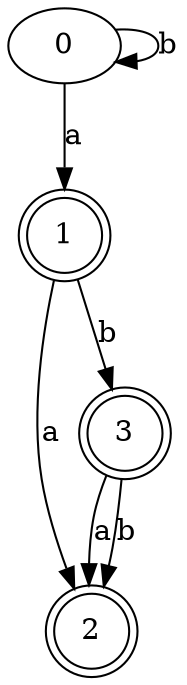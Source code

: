 digraph G {
	0 -> 1 [label="a"];
	0 -> 0 [label="b"];
	1 -> 2 [label="a"];
	1 -> 3 [label="b"];
	1 [shape=doublecircle];
	2 [shape=doublecircle];
	3 -> 2 [label="a"];
	3 -> 2 [label="b"];
	3 [shape=doublecircle];
}
